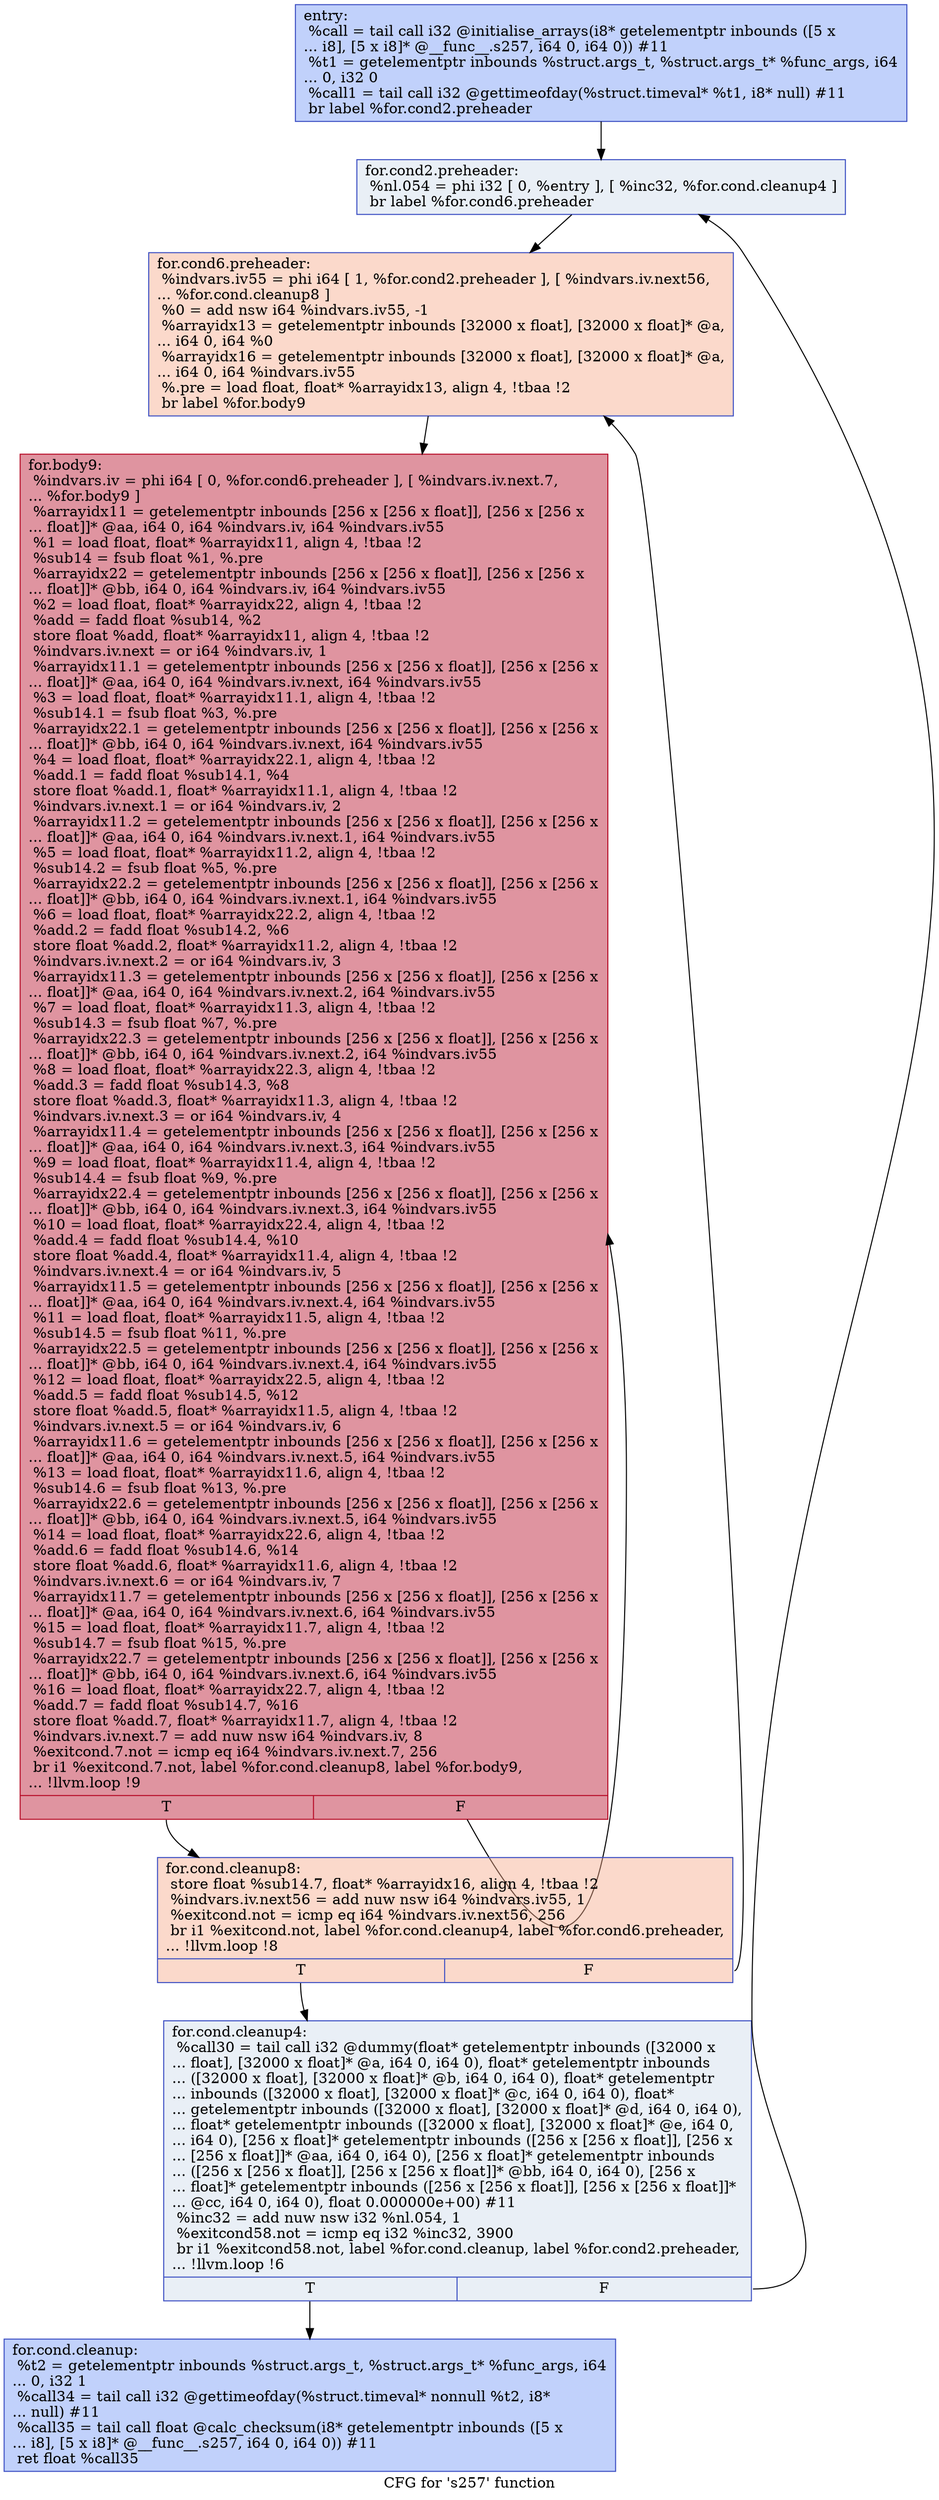 digraph "CFG for 's257' function" {
	label="CFG for 's257' function";

	Node0x564c93aede90 [shape=record,color="#3d50c3ff", style=filled, fillcolor="#7396f570",label="{entry:\l  %call = tail call i32 @initialise_arrays(i8* getelementptr inbounds ([5 x\l... i8], [5 x i8]* @__func__.s257, i64 0, i64 0)) #11\l  %t1 = getelementptr inbounds %struct.args_t, %struct.args_t* %func_args, i64\l... 0, i32 0\l  %call1 = tail call i32 @gettimeofday(%struct.timeval* %t1, i8* null) #11\l  br label %for.cond2.preheader\l}"];
	Node0x564c93aede90 -> Node0x564c93aee330;
	Node0x564c93aee330 [shape=record,color="#3d50c3ff", style=filled, fillcolor="#cedaeb70",label="{for.cond2.preheader:                              \l  %nl.054 = phi i32 [ 0, %entry ], [ %inc32, %for.cond.cleanup4 ]\l  br label %for.cond6.preheader\l}"];
	Node0x564c93aee330 -> Node0x564c93aee560;
	Node0x564c93aee6d0 [shape=record,color="#3d50c3ff", style=filled, fillcolor="#7396f570",label="{for.cond.cleanup:                                 \l  %t2 = getelementptr inbounds %struct.args_t, %struct.args_t* %func_args, i64\l... 0, i32 1\l  %call34 = tail call i32 @gettimeofday(%struct.timeval* nonnull %t2, i8*\l... null) #11\l  %call35 = tail call float @calc_checksum(i8* getelementptr inbounds ([5 x\l... i8], [5 x i8]* @__func__.s257, i64 0, i64 0)) #11\l  ret float %call35\l}"];
	Node0x564c93aee560 [shape=record,color="#3d50c3ff", style=filled, fillcolor="#f7a88970",label="{for.cond6.preheader:                              \l  %indvars.iv55 = phi i64 [ 1, %for.cond2.preheader ], [ %indvars.iv.next56,\l... %for.cond.cleanup8 ]\l  %0 = add nsw i64 %indvars.iv55, -1\l  %arrayidx13 = getelementptr inbounds [32000 x float], [32000 x float]* @a,\l... i64 0, i64 %0\l  %arrayidx16 = getelementptr inbounds [32000 x float], [32000 x float]* @a,\l... i64 0, i64 %indvars.iv55\l  %.pre = load float, float* %arrayidx13, align 4, !tbaa !2\l  br label %for.body9\l}"];
	Node0x564c93aee560 -> Node0x564c93aef1f0;
	Node0x564c93aee450 [shape=record,color="#3d50c3ff", style=filled, fillcolor="#cedaeb70",label="{for.cond.cleanup4:                                \l  %call30 = tail call i32 @dummy(float* getelementptr inbounds ([32000 x\l... float], [32000 x float]* @a, i64 0, i64 0), float* getelementptr inbounds\l... ([32000 x float], [32000 x float]* @b, i64 0, i64 0), float* getelementptr\l... inbounds ([32000 x float], [32000 x float]* @c, i64 0, i64 0), float*\l... getelementptr inbounds ([32000 x float], [32000 x float]* @d, i64 0, i64 0),\l... float* getelementptr inbounds ([32000 x float], [32000 x float]* @e, i64 0,\l... i64 0), [256 x float]* getelementptr inbounds ([256 x [256 x float]], [256 x\l... [256 x float]]* @aa, i64 0, i64 0), [256 x float]* getelementptr inbounds\l... ([256 x [256 x float]], [256 x [256 x float]]* @bb, i64 0, i64 0), [256 x\l... float]* getelementptr inbounds ([256 x [256 x float]], [256 x [256 x float]]*\l... @cc, i64 0, i64 0), float 0.000000e+00) #11\l  %inc32 = add nuw nsw i32 %nl.054, 1\l  %exitcond58.not = icmp eq i32 %inc32, 3900\l  br i1 %exitcond58.not, label %for.cond.cleanup, label %for.cond2.preheader,\l... !llvm.loop !6\l|{<s0>T|<s1>F}}"];
	Node0x564c93aee450:s0 -> Node0x564c93aee6d0;
	Node0x564c93aee450:s1 -> Node0x564c93aee330;
	Node0x564c93aeed80 [shape=record,color="#3d50c3ff", style=filled, fillcolor="#f7a88970",label="{for.cond.cleanup8:                                \l  store float %sub14.7, float* %arrayidx16, align 4, !tbaa !2\l  %indvars.iv.next56 = add nuw nsw i64 %indvars.iv55, 1\l  %exitcond.not = icmp eq i64 %indvars.iv.next56, 256\l  br i1 %exitcond.not, label %for.cond.cleanup4, label %for.cond6.preheader,\l... !llvm.loop !8\l|{<s0>T|<s1>F}}"];
	Node0x564c93aeed80:s0 -> Node0x564c93aee450;
	Node0x564c93aeed80:s1 -> Node0x564c93aee560;
	Node0x564c93aef1f0 [shape=record,color="#b70d28ff", style=filled, fillcolor="#b70d2870",label="{for.body9:                                        \l  %indvars.iv = phi i64 [ 0, %for.cond6.preheader ], [ %indvars.iv.next.7,\l... %for.body9 ]\l  %arrayidx11 = getelementptr inbounds [256 x [256 x float]], [256 x [256 x\l... float]]* @aa, i64 0, i64 %indvars.iv, i64 %indvars.iv55\l  %1 = load float, float* %arrayidx11, align 4, !tbaa !2\l  %sub14 = fsub float %1, %.pre\l  %arrayidx22 = getelementptr inbounds [256 x [256 x float]], [256 x [256 x\l... float]]* @bb, i64 0, i64 %indvars.iv, i64 %indvars.iv55\l  %2 = load float, float* %arrayidx22, align 4, !tbaa !2\l  %add = fadd float %sub14, %2\l  store float %add, float* %arrayidx11, align 4, !tbaa !2\l  %indvars.iv.next = or i64 %indvars.iv, 1\l  %arrayidx11.1 = getelementptr inbounds [256 x [256 x float]], [256 x [256 x\l... float]]* @aa, i64 0, i64 %indvars.iv.next, i64 %indvars.iv55\l  %3 = load float, float* %arrayidx11.1, align 4, !tbaa !2\l  %sub14.1 = fsub float %3, %.pre\l  %arrayidx22.1 = getelementptr inbounds [256 x [256 x float]], [256 x [256 x\l... float]]* @bb, i64 0, i64 %indvars.iv.next, i64 %indvars.iv55\l  %4 = load float, float* %arrayidx22.1, align 4, !tbaa !2\l  %add.1 = fadd float %sub14.1, %4\l  store float %add.1, float* %arrayidx11.1, align 4, !tbaa !2\l  %indvars.iv.next.1 = or i64 %indvars.iv, 2\l  %arrayidx11.2 = getelementptr inbounds [256 x [256 x float]], [256 x [256 x\l... float]]* @aa, i64 0, i64 %indvars.iv.next.1, i64 %indvars.iv55\l  %5 = load float, float* %arrayidx11.2, align 4, !tbaa !2\l  %sub14.2 = fsub float %5, %.pre\l  %arrayidx22.2 = getelementptr inbounds [256 x [256 x float]], [256 x [256 x\l... float]]* @bb, i64 0, i64 %indvars.iv.next.1, i64 %indvars.iv55\l  %6 = load float, float* %arrayidx22.2, align 4, !tbaa !2\l  %add.2 = fadd float %sub14.2, %6\l  store float %add.2, float* %arrayidx11.2, align 4, !tbaa !2\l  %indvars.iv.next.2 = or i64 %indvars.iv, 3\l  %arrayidx11.3 = getelementptr inbounds [256 x [256 x float]], [256 x [256 x\l... float]]* @aa, i64 0, i64 %indvars.iv.next.2, i64 %indvars.iv55\l  %7 = load float, float* %arrayidx11.3, align 4, !tbaa !2\l  %sub14.3 = fsub float %7, %.pre\l  %arrayidx22.3 = getelementptr inbounds [256 x [256 x float]], [256 x [256 x\l... float]]* @bb, i64 0, i64 %indvars.iv.next.2, i64 %indvars.iv55\l  %8 = load float, float* %arrayidx22.3, align 4, !tbaa !2\l  %add.3 = fadd float %sub14.3, %8\l  store float %add.3, float* %arrayidx11.3, align 4, !tbaa !2\l  %indvars.iv.next.3 = or i64 %indvars.iv, 4\l  %arrayidx11.4 = getelementptr inbounds [256 x [256 x float]], [256 x [256 x\l... float]]* @aa, i64 0, i64 %indvars.iv.next.3, i64 %indvars.iv55\l  %9 = load float, float* %arrayidx11.4, align 4, !tbaa !2\l  %sub14.4 = fsub float %9, %.pre\l  %arrayidx22.4 = getelementptr inbounds [256 x [256 x float]], [256 x [256 x\l... float]]* @bb, i64 0, i64 %indvars.iv.next.3, i64 %indvars.iv55\l  %10 = load float, float* %arrayidx22.4, align 4, !tbaa !2\l  %add.4 = fadd float %sub14.4, %10\l  store float %add.4, float* %arrayidx11.4, align 4, !tbaa !2\l  %indvars.iv.next.4 = or i64 %indvars.iv, 5\l  %arrayidx11.5 = getelementptr inbounds [256 x [256 x float]], [256 x [256 x\l... float]]* @aa, i64 0, i64 %indvars.iv.next.4, i64 %indvars.iv55\l  %11 = load float, float* %arrayidx11.5, align 4, !tbaa !2\l  %sub14.5 = fsub float %11, %.pre\l  %arrayidx22.5 = getelementptr inbounds [256 x [256 x float]], [256 x [256 x\l... float]]* @bb, i64 0, i64 %indvars.iv.next.4, i64 %indvars.iv55\l  %12 = load float, float* %arrayidx22.5, align 4, !tbaa !2\l  %add.5 = fadd float %sub14.5, %12\l  store float %add.5, float* %arrayidx11.5, align 4, !tbaa !2\l  %indvars.iv.next.5 = or i64 %indvars.iv, 6\l  %arrayidx11.6 = getelementptr inbounds [256 x [256 x float]], [256 x [256 x\l... float]]* @aa, i64 0, i64 %indvars.iv.next.5, i64 %indvars.iv55\l  %13 = load float, float* %arrayidx11.6, align 4, !tbaa !2\l  %sub14.6 = fsub float %13, %.pre\l  %arrayidx22.6 = getelementptr inbounds [256 x [256 x float]], [256 x [256 x\l... float]]* @bb, i64 0, i64 %indvars.iv.next.5, i64 %indvars.iv55\l  %14 = load float, float* %arrayidx22.6, align 4, !tbaa !2\l  %add.6 = fadd float %sub14.6, %14\l  store float %add.6, float* %arrayidx11.6, align 4, !tbaa !2\l  %indvars.iv.next.6 = or i64 %indvars.iv, 7\l  %arrayidx11.7 = getelementptr inbounds [256 x [256 x float]], [256 x [256 x\l... float]]* @aa, i64 0, i64 %indvars.iv.next.6, i64 %indvars.iv55\l  %15 = load float, float* %arrayidx11.7, align 4, !tbaa !2\l  %sub14.7 = fsub float %15, %.pre\l  %arrayidx22.7 = getelementptr inbounds [256 x [256 x float]], [256 x [256 x\l... float]]* @bb, i64 0, i64 %indvars.iv.next.6, i64 %indvars.iv55\l  %16 = load float, float* %arrayidx22.7, align 4, !tbaa !2\l  %add.7 = fadd float %sub14.7, %16\l  store float %add.7, float* %arrayidx11.7, align 4, !tbaa !2\l  %indvars.iv.next.7 = add nuw nsw i64 %indvars.iv, 8\l  %exitcond.7.not = icmp eq i64 %indvars.iv.next.7, 256\l  br i1 %exitcond.7.not, label %for.cond.cleanup8, label %for.body9,\l... !llvm.loop !9\l|{<s0>T|<s1>F}}"];
	Node0x564c93aef1f0:s0 -> Node0x564c93aeed80;
	Node0x564c93aef1f0:s1 -> Node0x564c93aef1f0;
}
